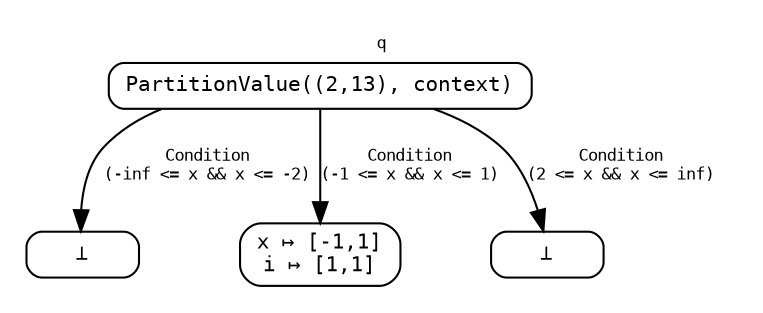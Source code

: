 digraph PartitionValue {
	margin=0.01;
	fontsize=8.0;
	fontname="Monospace";
	color=white;

	node [fontsize=10.0, height=0.3, shape=record, style=rounded, fontname="Monospace"];
	edge [fontsize=8.0, fontname="Monospace"];

	subgraph cluster_q {
		color=white;
		label="q";

		i0 -> i1 [label="Condition\n(-inf <= x && x <= -2)"];
		i0 -> i2 [label="Condition\n(-1 \<= x && x \<= 1)"];
		i0 -> i3 [label="Condition\n(2 <= x && x <= inf)"];

		i0 [label="PartitionValue((2,13), context)"];
		i1 [label="⊥"];
		i2 [label="x ↦ [-1,1]\ni ↦ [1,1]"];
		i3 [label="⊥"];
	}
}
